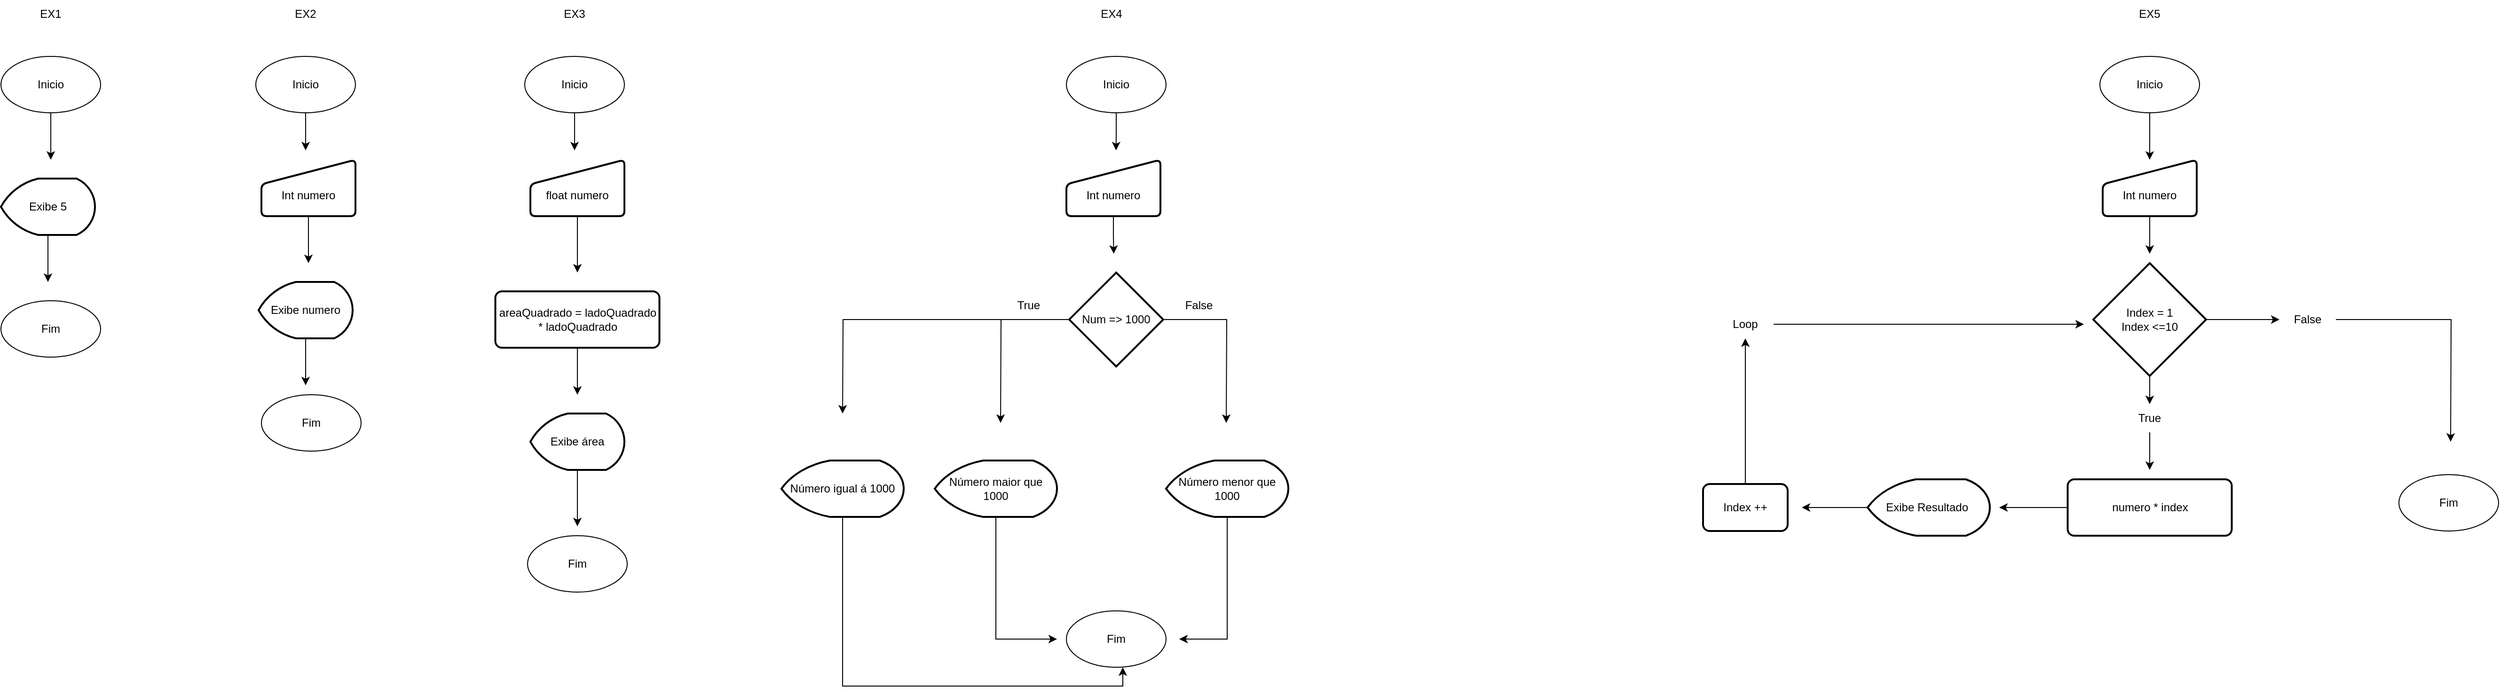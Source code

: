 <mxfile version="28.1.1">
  <diagram name="Página-1" id="gyHb8H76I85kEDsPoErL">
    <mxGraphModel dx="1901" dy="1036" grid="1" gridSize="10" guides="1" tooltips="1" connect="1" arrows="1" fold="1" page="1" pageScale="1" pageWidth="827" pageHeight="1169" math="0" shadow="0">
      <root>
        <mxCell id="0" />
        <mxCell id="1" parent="0" />
        <mxCell id="jmjpKAYUhPe7glShJi52-12" style="edgeStyle=orthogonalEdgeStyle;rounded=0;orthogonalLoop=1;jettySize=auto;html=1;exitX=0.5;exitY=1;exitDx=0;exitDy=0;" edge="1" parent="1" source="jmjpKAYUhPe7glShJi52-1">
          <mxGeometry relative="1" as="geometry">
            <mxPoint x="113" y="250" as="targetPoint" />
          </mxGeometry>
        </mxCell>
        <mxCell id="jmjpKAYUhPe7glShJi52-1" value="Inicio" style="ellipse;whiteSpace=wrap;html=1;" vertex="1" parent="1">
          <mxGeometry x="60" y="140" width="106" height="60" as="geometry" />
        </mxCell>
        <mxCell id="jmjpKAYUhPe7glShJi52-13" style="edgeStyle=orthogonalEdgeStyle;rounded=0;orthogonalLoop=1;jettySize=auto;html=1;exitX=0.5;exitY=1;exitDx=0;exitDy=0;exitPerimeter=0;" edge="1" parent="1" source="jmjpKAYUhPe7glShJi52-3">
          <mxGeometry relative="1" as="geometry">
            <mxPoint x="110" y="380" as="targetPoint" />
          </mxGeometry>
        </mxCell>
        <mxCell id="jmjpKAYUhPe7glShJi52-3" value="Exibe 5" style="strokeWidth=2;html=1;shape=mxgraph.flowchart.display;whiteSpace=wrap;" vertex="1" parent="1">
          <mxGeometry x="60" y="270" width="100" height="60" as="geometry" />
        </mxCell>
        <mxCell id="jmjpKAYUhPe7glShJi52-5" value="Fim" style="ellipse;whiteSpace=wrap;html=1;" vertex="1" parent="1">
          <mxGeometry x="60" y="400" width="106" height="60" as="geometry" />
        </mxCell>
        <mxCell id="jmjpKAYUhPe7glShJi52-6" value="EX1" style="text;html=1;align=center;verticalAlign=middle;whiteSpace=wrap;rounded=0;" vertex="1" parent="1">
          <mxGeometry x="83" y="80" width="60" height="30" as="geometry" />
        </mxCell>
        <mxCell id="jmjpKAYUhPe7glShJi52-10" value="EX2" style="text;html=1;align=center;verticalAlign=middle;whiteSpace=wrap;rounded=0;" vertex="1" parent="1">
          <mxGeometry x="354" y="80" width="60" height="30" as="geometry" />
        </mxCell>
        <mxCell id="jmjpKAYUhPe7glShJi52-17" style="edgeStyle=orthogonalEdgeStyle;rounded=0;orthogonalLoop=1;jettySize=auto;html=1;exitX=0.5;exitY=1;exitDx=0;exitDy=0;" edge="1" parent="1" source="jmjpKAYUhPe7glShJi52-11">
          <mxGeometry relative="1" as="geometry">
            <mxPoint x="384" y="240" as="targetPoint" />
          </mxGeometry>
        </mxCell>
        <mxCell id="jmjpKAYUhPe7glShJi52-11" value="Inicio" style="ellipse;whiteSpace=wrap;html=1;" vertex="1" parent="1">
          <mxGeometry x="331" y="140" width="106" height="60" as="geometry" />
        </mxCell>
        <mxCell id="jmjpKAYUhPe7glShJi52-18" style="edgeStyle=orthogonalEdgeStyle;rounded=0;orthogonalLoop=1;jettySize=auto;html=1;exitX=0.5;exitY=1;exitDx=0;exitDy=0;" edge="1" parent="1" source="jmjpKAYUhPe7glShJi52-14">
          <mxGeometry relative="1" as="geometry">
            <mxPoint x="387" y="360" as="targetPoint" />
          </mxGeometry>
        </mxCell>
        <mxCell id="jmjpKAYUhPe7glShJi52-14" value="&lt;div&gt;&lt;br&gt;&lt;/div&gt;Int numero" style="html=1;strokeWidth=2;shape=manualInput;whiteSpace=wrap;rounded=1;size=26;arcSize=11;" vertex="1" parent="1">
          <mxGeometry x="337" y="250" width="100" height="60" as="geometry" />
        </mxCell>
        <mxCell id="jmjpKAYUhPe7glShJi52-19" style="edgeStyle=orthogonalEdgeStyle;rounded=0;orthogonalLoop=1;jettySize=auto;html=1;exitX=0.5;exitY=1;exitDx=0;exitDy=0;exitPerimeter=0;" edge="1" parent="1" source="jmjpKAYUhPe7glShJi52-15">
          <mxGeometry relative="1" as="geometry">
            <mxPoint x="384" y="490" as="targetPoint" />
          </mxGeometry>
        </mxCell>
        <mxCell id="jmjpKAYUhPe7glShJi52-15" value="Exibe numero" style="strokeWidth=2;html=1;shape=mxgraph.flowchart.display;whiteSpace=wrap;" vertex="1" parent="1">
          <mxGeometry x="334" y="380" width="100" height="60" as="geometry" />
        </mxCell>
        <mxCell id="jmjpKAYUhPe7glShJi52-16" value="Fim" style="ellipse;whiteSpace=wrap;html=1;" vertex="1" parent="1">
          <mxGeometry x="337" y="500" width="106" height="60" as="geometry" />
        </mxCell>
        <mxCell id="jmjpKAYUhPe7glShJi52-21" value="EX3" style="text;html=1;align=center;verticalAlign=middle;whiteSpace=wrap;rounded=0;" vertex="1" parent="1">
          <mxGeometry x="640" y="80" width="60" height="30" as="geometry" />
        </mxCell>
        <mxCell id="jmjpKAYUhPe7glShJi52-30" style="edgeStyle=orthogonalEdgeStyle;rounded=0;orthogonalLoop=1;jettySize=auto;html=1;exitX=0.5;exitY=1;exitDx=0;exitDy=0;" edge="1" parent="1" source="jmjpKAYUhPe7glShJi52-22">
          <mxGeometry relative="1" as="geometry">
            <mxPoint x="670" y="240" as="targetPoint" />
          </mxGeometry>
        </mxCell>
        <mxCell id="jmjpKAYUhPe7glShJi52-22" value="Inicio" style="ellipse;whiteSpace=wrap;html=1;" vertex="1" parent="1">
          <mxGeometry x="617" y="140" width="106" height="60" as="geometry" />
        </mxCell>
        <mxCell id="jmjpKAYUhPe7glShJi52-31" style="edgeStyle=orthogonalEdgeStyle;rounded=0;orthogonalLoop=1;jettySize=auto;html=1;exitX=0.5;exitY=1;exitDx=0;exitDy=0;" edge="1" parent="1" source="jmjpKAYUhPe7glShJi52-23">
          <mxGeometry relative="1" as="geometry">
            <mxPoint x="673" y="370" as="targetPoint" />
          </mxGeometry>
        </mxCell>
        <mxCell id="jmjpKAYUhPe7glShJi52-23" value="&lt;div&gt;&lt;br&gt;&lt;/div&gt;float numero" style="html=1;strokeWidth=2;shape=manualInput;whiteSpace=wrap;rounded=1;size=26;arcSize=11;" vertex="1" parent="1">
          <mxGeometry x="623" y="250" width="100" height="60" as="geometry" />
        </mxCell>
        <mxCell id="jmjpKAYUhPe7glShJi52-32" style="edgeStyle=orthogonalEdgeStyle;rounded=0;orthogonalLoop=1;jettySize=auto;html=1;exitX=0.5;exitY=1;exitDx=0;exitDy=0;" edge="1" parent="1" source="jmjpKAYUhPe7glShJi52-25">
          <mxGeometry relative="1" as="geometry">
            <mxPoint x="673" y="500" as="targetPoint" />
          </mxGeometry>
        </mxCell>
        <mxCell id="jmjpKAYUhPe7glShJi52-25" value="areaQuadrado = ladoQuadrado * ladoQuadrado" style="rounded=1;whiteSpace=wrap;html=1;absoluteArcSize=1;arcSize=14;strokeWidth=2;" vertex="1" parent="1">
          <mxGeometry x="585.75" y="390" width="174.5" height="60" as="geometry" />
        </mxCell>
        <mxCell id="jmjpKAYUhPe7glShJi52-33" style="edgeStyle=orthogonalEdgeStyle;rounded=0;orthogonalLoop=1;jettySize=auto;html=1;exitX=0.5;exitY=1;exitDx=0;exitDy=0;exitPerimeter=0;" edge="1" parent="1" source="jmjpKAYUhPe7glShJi52-26">
          <mxGeometry relative="1" as="geometry">
            <mxPoint x="673" y="640" as="targetPoint" />
          </mxGeometry>
        </mxCell>
        <mxCell id="jmjpKAYUhPe7glShJi52-26" value="Exibe área" style="strokeWidth=2;html=1;shape=mxgraph.flowchart.display;whiteSpace=wrap;" vertex="1" parent="1">
          <mxGeometry x="623" y="520" width="100" height="60" as="geometry" />
        </mxCell>
        <mxCell id="jmjpKAYUhPe7glShJi52-27" value="Fim" style="ellipse;whiteSpace=wrap;html=1;" vertex="1" parent="1">
          <mxGeometry x="620" y="650" width="106" height="60" as="geometry" />
        </mxCell>
        <mxCell id="jmjpKAYUhPe7glShJi52-34" value="EX4" style="text;html=1;align=center;verticalAlign=middle;whiteSpace=wrap;rounded=0;" vertex="1" parent="1">
          <mxGeometry x="1211" y="80" width="60" height="30" as="geometry" />
        </mxCell>
        <mxCell id="jmjpKAYUhPe7glShJi52-56" style="edgeStyle=orthogonalEdgeStyle;rounded=0;orthogonalLoop=1;jettySize=auto;html=1;exitX=0.5;exitY=1;exitDx=0;exitDy=0;" edge="1" parent="1" source="jmjpKAYUhPe7glShJi52-35">
          <mxGeometry relative="1" as="geometry">
            <mxPoint x="1245.833" y="240" as="targetPoint" />
          </mxGeometry>
        </mxCell>
        <mxCell id="jmjpKAYUhPe7glShJi52-35" value="Inicio" style="ellipse;whiteSpace=wrap;html=1;" vertex="1" parent="1">
          <mxGeometry x="1193" y="140" width="106" height="60" as="geometry" />
        </mxCell>
        <mxCell id="jmjpKAYUhPe7glShJi52-57" style="edgeStyle=orthogonalEdgeStyle;rounded=0;orthogonalLoop=1;jettySize=auto;html=1;exitX=0.5;exitY=1;exitDx=0;exitDy=0;" edge="1" parent="1" source="jmjpKAYUhPe7glShJi52-36">
          <mxGeometry relative="1" as="geometry">
            <mxPoint x="1243.333" y="350" as="targetPoint" />
          </mxGeometry>
        </mxCell>
        <mxCell id="jmjpKAYUhPe7glShJi52-36" value="&lt;div&gt;&lt;br&gt;&lt;/div&gt;Int numero" style="html=1;strokeWidth=2;shape=manualInput;whiteSpace=wrap;rounded=1;size=26;arcSize=11;" vertex="1" parent="1">
          <mxGeometry x="1193" y="250" width="100" height="60" as="geometry" />
        </mxCell>
        <mxCell id="jmjpKAYUhPe7glShJi52-43" style="edgeStyle=orthogonalEdgeStyle;rounded=0;orthogonalLoop=1;jettySize=auto;html=1;" edge="1" parent="1" source="jmjpKAYUhPe7glShJi52-38">
          <mxGeometry relative="1" as="geometry">
            <mxPoint x="1123" y="530" as="targetPoint" />
          </mxGeometry>
        </mxCell>
        <mxCell id="jmjpKAYUhPe7glShJi52-46" style="edgeStyle=orthogonalEdgeStyle;rounded=0;orthogonalLoop=1;jettySize=auto;html=1;exitX=1;exitY=0.5;exitDx=0;exitDy=0;exitPerimeter=0;" edge="1" parent="1" source="jmjpKAYUhPe7glShJi52-38">
          <mxGeometry relative="1" as="geometry">
            <mxPoint x="1363" y="530" as="targetPoint" />
          </mxGeometry>
        </mxCell>
        <mxCell id="jmjpKAYUhPe7glShJi52-98" style="edgeStyle=orthogonalEdgeStyle;rounded=0;orthogonalLoop=1;jettySize=auto;html=1;exitX=0;exitY=0.5;exitDx=0;exitDy=0;exitPerimeter=0;" edge="1" parent="1" source="jmjpKAYUhPe7glShJi52-38">
          <mxGeometry relative="1" as="geometry">
            <mxPoint x="955" y="520" as="targetPoint" />
          </mxGeometry>
        </mxCell>
        <mxCell id="jmjpKAYUhPe7glShJi52-38" value="Num =&amp;gt; 1000" style="strokeWidth=2;html=1;shape=mxgraph.flowchart.decision;whiteSpace=wrap;" vertex="1" parent="1">
          <mxGeometry x="1196" y="370" width="100" height="100" as="geometry" />
        </mxCell>
        <mxCell id="jmjpKAYUhPe7glShJi52-53" style="edgeStyle=orthogonalEdgeStyle;rounded=0;orthogonalLoop=1;jettySize=auto;html=1;" edge="1" parent="1" source="jmjpKAYUhPe7glShJi52-41">
          <mxGeometry relative="1" as="geometry">
            <mxPoint x="1313" y="760" as="targetPoint" />
            <Array as="points">
              <mxPoint x="1364" y="760" />
            </Array>
          </mxGeometry>
        </mxCell>
        <mxCell id="jmjpKAYUhPe7glShJi52-41" value="Número menor que 1000" style="strokeWidth=2;html=1;shape=mxgraph.flowchart.display;whiteSpace=wrap;" vertex="1" parent="1">
          <mxGeometry x="1299" y="570" width="130" height="60" as="geometry" />
        </mxCell>
        <mxCell id="jmjpKAYUhPe7glShJi52-52" style="edgeStyle=orthogonalEdgeStyle;rounded=0;orthogonalLoop=1;jettySize=auto;html=1;exitX=0.5;exitY=1;exitDx=0;exitDy=0;exitPerimeter=0;" edge="1" parent="1" source="jmjpKAYUhPe7glShJi52-42">
          <mxGeometry relative="1" as="geometry">
            <mxPoint x="1183" y="760" as="targetPoint" />
            <Array as="points">
              <mxPoint x="1118" y="760" />
            </Array>
          </mxGeometry>
        </mxCell>
        <mxCell id="jmjpKAYUhPe7glShJi52-42" value="Número maior que 1000" style="strokeWidth=2;html=1;shape=mxgraph.flowchart.display;whiteSpace=wrap;" vertex="1" parent="1">
          <mxGeometry x="1053" y="570" width="130" height="60" as="geometry" />
        </mxCell>
        <mxCell id="jmjpKAYUhPe7glShJi52-47" value="True" style="text;html=1;align=center;verticalAlign=middle;whiteSpace=wrap;rounded=0;" vertex="1" parent="1">
          <mxGeometry x="1123" y="390" width="60" height="30" as="geometry" />
        </mxCell>
        <mxCell id="jmjpKAYUhPe7glShJi52-48" value="False" style="text;html=1;align=center;verticalAlign=middle;whiteSpace=wrap;rounded=0;" vertex="1" parent="1">
          <mxGeometry x="1304" y="390" width="60" height="30" as="geometry" />
        </mxCell>
        <mxCell id="jmjpKAYUhPe7glShJi52-50" value="Fim" style="ellipse;whiteSpace=wrap;html=1;" vertex="1" parent="1">
          <mxGeometry x="1193" y="730" width="106" height="60" as="geometry" />
        </mxCell>
        <mxCell id="jmjpKAYUhPe7glShJi52-54" value="EX5" style="text;html=1;align=center;verticalAlign=middle;whiteSpace=wrap;rounded=0;" vertex="1" parent="1">
          <mxGeometry x="2315" y="80" width="60" height="30" as="geometry" />
        </mxCell>
        <mxCell id="jmjpKAYUhPe7glShJi52-87" value="" style="edgeStyle=orthogonalEdgeStyle;rounded=0;orthogonalLoop=1;jettySize=auto;html=1;" edge="1" parent="1" source="jmjpKAYUhPe7glShJi52-55" target="jmjpKAYUhPe7glShJi52-58">
          <mxGeometry relative="1" as="geometry" />
        </mxCell>
        <mxCell id="jmjpKAYUhPe7glShJi52-55" value="Inicio" style="ellipse;whiteSpace=wrap;html=1;" vertex="1" parent="1">
          <mxGeometry x="2292" y="140" width="106" height="60" as="geometry" />
        </mxCell>
        <mxCell id="jmjpKAYUhPe7glShJi52-88" value="" style="edgeStyle=orthogonalEdgeStyle;rounded=0;orthogonalLoop=1;jettySize=auto;html=1;" edge="1" parent="1" source="jmjpKAYUhPe7glShJi52-58">
          <mxGeometry relative="1" as="geometry">
            <mxPoint x="2345" y="350" as="targetPoint" />
          </mxGeometry>
        </mxCell>
        <mxCell id="jmjpKAYUhPe7glShJi52-58" value="&lt;div&gt;&lt;br&gt;&lt;/div&gt;Int numero" style="html=1;strokeWidth=2;shape=manualInput;whiteSpace=wrap;rounded=1;size=26;arcSize=11;" vertex="1" parent="1">
          <mxGeometry x="2295" y="250" width="100" height="60" as="geometry" />
        </mxCell>
        <mxCell id="jmjpKAYUhPe7glShJi52-85" style="edgeStyle=orthogonalEdgeStyle;rounded=0;orthogonalLoop=1;jettySize=auto;html=1;" edge="1" parent="1" source="jmjpKAYUhPe7glShJi52-75">
          <mxGeometry relative="1" as="geometry">
            <mxPoint x="2345" y="580" as="targetPoint" />
          </mxGeometry>
        </mxCell>
        <mxCell id="jmjpKAYUhPe7glShJi52-59" value="&lt;div&gt;Index = 1&lt;/div&gt;Index &amp;lt;=10" style="strokeWidth=2;html=1;shape=mxgraph.flowchart.decision;whiteSpace=wrap;" vertex="1" parent="1">
          <mxGeometry x="2285" y="360" width="120" height="120" as="geometry" />
        </mxCell>
        <mxCell id="jmjpKAYUhPe7glShJi52-90" style="edgeStyle=orthogonalEdgeStyle;rounded=0;orthogonalLoop=1;jettySize=auto;html=1;" edge="1" parent="1" source="jmjpKAYUhPe7glShJi52-60">
          <mxGeometry relative="1" as="geometry">
            <mxPoint x="2185.0" y="620" as="targetPoint" />
          </mxGeometry>
        </mxCell>
        <mxCell id="jmjpKAYUhPe7glShJi52-60" value="numero * index" style="rounded=1;whiteSpace=wrap;html=1;absoluteArcSize=1;arcSize=14;strokeWidth=2;" vertex="1" parent="1">
          <mxGeometry x="2257.75" y="590" width="174.5" height="60" as="geometry" />
        </mxCell>
        <mxCell id="jmjpKAYUhPe7glShJi52-63" value="Fim" style="ellipse;whiteSpace=wrap;html=1;" vertex="1" parent="1">
          <mxGeometry x="2610" y="585" width="106" height="60" as="geometry" />
        </mxCell>
        <mxCell id="jmjpKAYUhPe7glShJi52-93" style="edgeStyle=orthogonalEdgeStyle;rounded=0;orthogonalLoop=1;jettySize=auto;html=1;entryX=0.5;entryY=1;entryDx=0;entryDy=0;" edge="1" parent="1" source="jmjpKAYUhPe7glShJi52-73" target="jmjpKAYUhPe7glShJi52-78">
          <mxGeometry relative="1" as="geometry" />
        </mxCell>
        <mxCell id="jmjpKAYUhPe7glShJi52-73" value="Index ++" style="rounded=1;whiteSpace=wrap;html=1;absoluteArcSize=1;arcSize=14;strokeWidth=2;" vertex="1" parent="1">
          <mxGeometry x="1870" y="595" width="90" height="50" as="geometry" />
        </mxCell>
        <mxCell id="jmjpKAYUhPe7glShJi52-76" style="edgeStyle=orthogonalEdgeStyle;rounded=0;orthogonalLoop=1;jettySize=auto;html=1;" edge="1" parent="1" source="jmjpKAYUhPe7glShJi52-69">
          <mxGeometry relative="1" as="geometry">
            <mxPoint x="2665" y="550" as="targetPoint" />
          </mxGeometry>
        </mxCell>
        <mxCell id="jmjpKAYUhPe7glShJi52-94" style="edgeStyle=orthogonalEdgeStyle;rounded=0;orthogonalLoop=1;jettySize=auto;html=1;" edge="1" parent="1" source="jmjpKAYUhPe7glShJi52-78">
          <mxGeometry relative="1" as="geometry">
            <mxPoint x="2275.0" y="425.0" as="targetPoint" />
          </mxGeometry>
        </mxCell>
        <mxCell id="jmjpKAYUhPe7glShJi52-78" value="Loop" style="text;html=1;align=center;verticalAlign=middle;whiteSpace=wrap;rounded=0;" vertex="1" parent="1">
          <mxGeometry x="1885" y="410" width="60" height="30" as="geometry" />
        </mxCell>
        <mxCell id="jmjpKAYUhPe7glShJi52-84" value="" style="edgeStyle=orthogonalEdgeStyle;rounded=0;orthogonalLoop=1;jettySize=auto;html=1;" edge="1" parent="1" source="jmjpKAYUhPe7glShJi52-59" target="jmjpKAYUhPe7glShJi52-69">
          <mxGeometry relative="1" as="geometry">
            <mxPoint x="2405" y="420" as="sourcePoint" />
            <mxPoint x="2665" y="530" as="targetPoint" />
          </mxGeometry>
        </mxCell>
        <mxCell id="jmjpKAYUhPe7glShJi52-69" value="&lt;div&gt;False&lt;/div&gt;" style="text;html=1;align=center;verticalAlign=middle;whiteSpace=wrap;rounded=0;" vertex="1" parent="1">
          <mxGeometry x="2483" y="405" width="60" height="30" as="geometry" />
        </mxCell>
        <mxCell id="jmjpKAYUhPe7glShJi52-86" value="" style="edgeStyle=orthogonalEdgeStyle;rounded=0;orthogonalLoop=1;jettySize=auto;html=1;entryX=0.5;entryY=0;entryDx=0;entryDy=0;" edge="1" parent="1" source="jmjpKAYUhPe7glShJi52-59" target="jmjpKAYUhPe7glShJi52-75">
          <mxGeometry relative="1" as="geometry">
            <mxPoint x="2345" y="480" as="sourcePoint" />
            <mxPoint x="2345" y="590" as="targetPoint" />
          </mxGeometry>
        </mxCell>
        <mxCell id="jmjpKAYUhPe7glShJi52-75" value="True" style="text;html=1;align=center;verticalAlign=middle;whiteSpace=wrap;rounded=0;" vertex="1" parent="1">
          <mxGeometry x="2315" y="510" width="60" height="30" as="geometry" />
        </mxCell>
        <mxCell id="jmjpKAYUhPe7glShJi52-92" value="" style="edgeStyle=orthogonalEdgeStyle;rounded=0;orthogonalLoop=1;jettySize=auto;html=1;" edge="1" parent="1" source="jmjpKAYUhPe7glShJi52-89">
          <mxGeometry relative="1" as="geometry">
            <mxPoint x="1975" y="620" as="targetPoint" />
          </mxGeometry>
        </mxCell>
        <mxCell id="jmjpKAYUhPe7glShJi52-89" value="Exibe Resultado&amp;nbsp;" style="strokeWidth=2;html=1;shape=mxgraph.flowchart.display;whiteSpace=wrap;" vertex="1" parent="1">
          <mxGeometry x="2045" y="590" width="130" height="60" as="geometry" />
        </mxCell>
        <mxCell id="jmjpKAYUhPe7glShJi52-97" value="Número igual á 1000" style="strokeWidth=2;html=1;shape=mxgraph.flowchart.display;whiteSpace=wrap;" vertex="1" parent="1">
          <mxGeometry x="890" y="570" width="130" height="60" as="geometry" />
        </mxCell>
        <mxCell id="jmjpKAYUhPe7glShJi52-99" style="edgeStyle=orthogonalEdgeStyle;rounded=0;orthogonalLoop=1;jettySize=auto;html=1;exitX=0.5;exitY=1;exitDx=0;exitDy=0;exitPerimeter=0;entryX=0.566;entryY=1;entryDx=0;entryDy=0;entryPerimeter=0;" edge="1" parent="1" source="jmjpKAYUhPe7glShJi52-97" target="jmjpKAYUhPe7glShJi52-50">
          <mxGeometry relative="1" as="geometry" />
        </mxCell>
      </root>
    </mxGraphModel>
  </diagram>
</mxfile>
